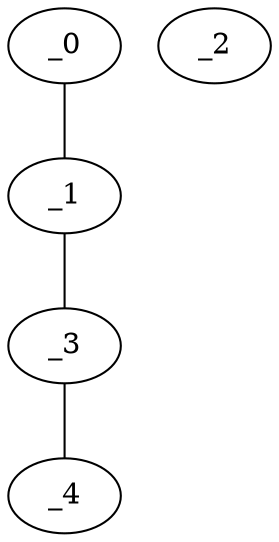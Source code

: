 graph WP1_0142 {
	_0	 [x="0.513382",
		y="3.12154"];
	_1	 [x="0.842609",
		y="0.482967"];
	_0 -- _1;
	_3	 [x="1.5",
		y="1.98"];
	_1 -- _3;
	_2	 [x="2.6048",
		y="3.00659"];
	_4	 [x="2.14434",
		y="2.47558"];
	_3 -- _4;
}
